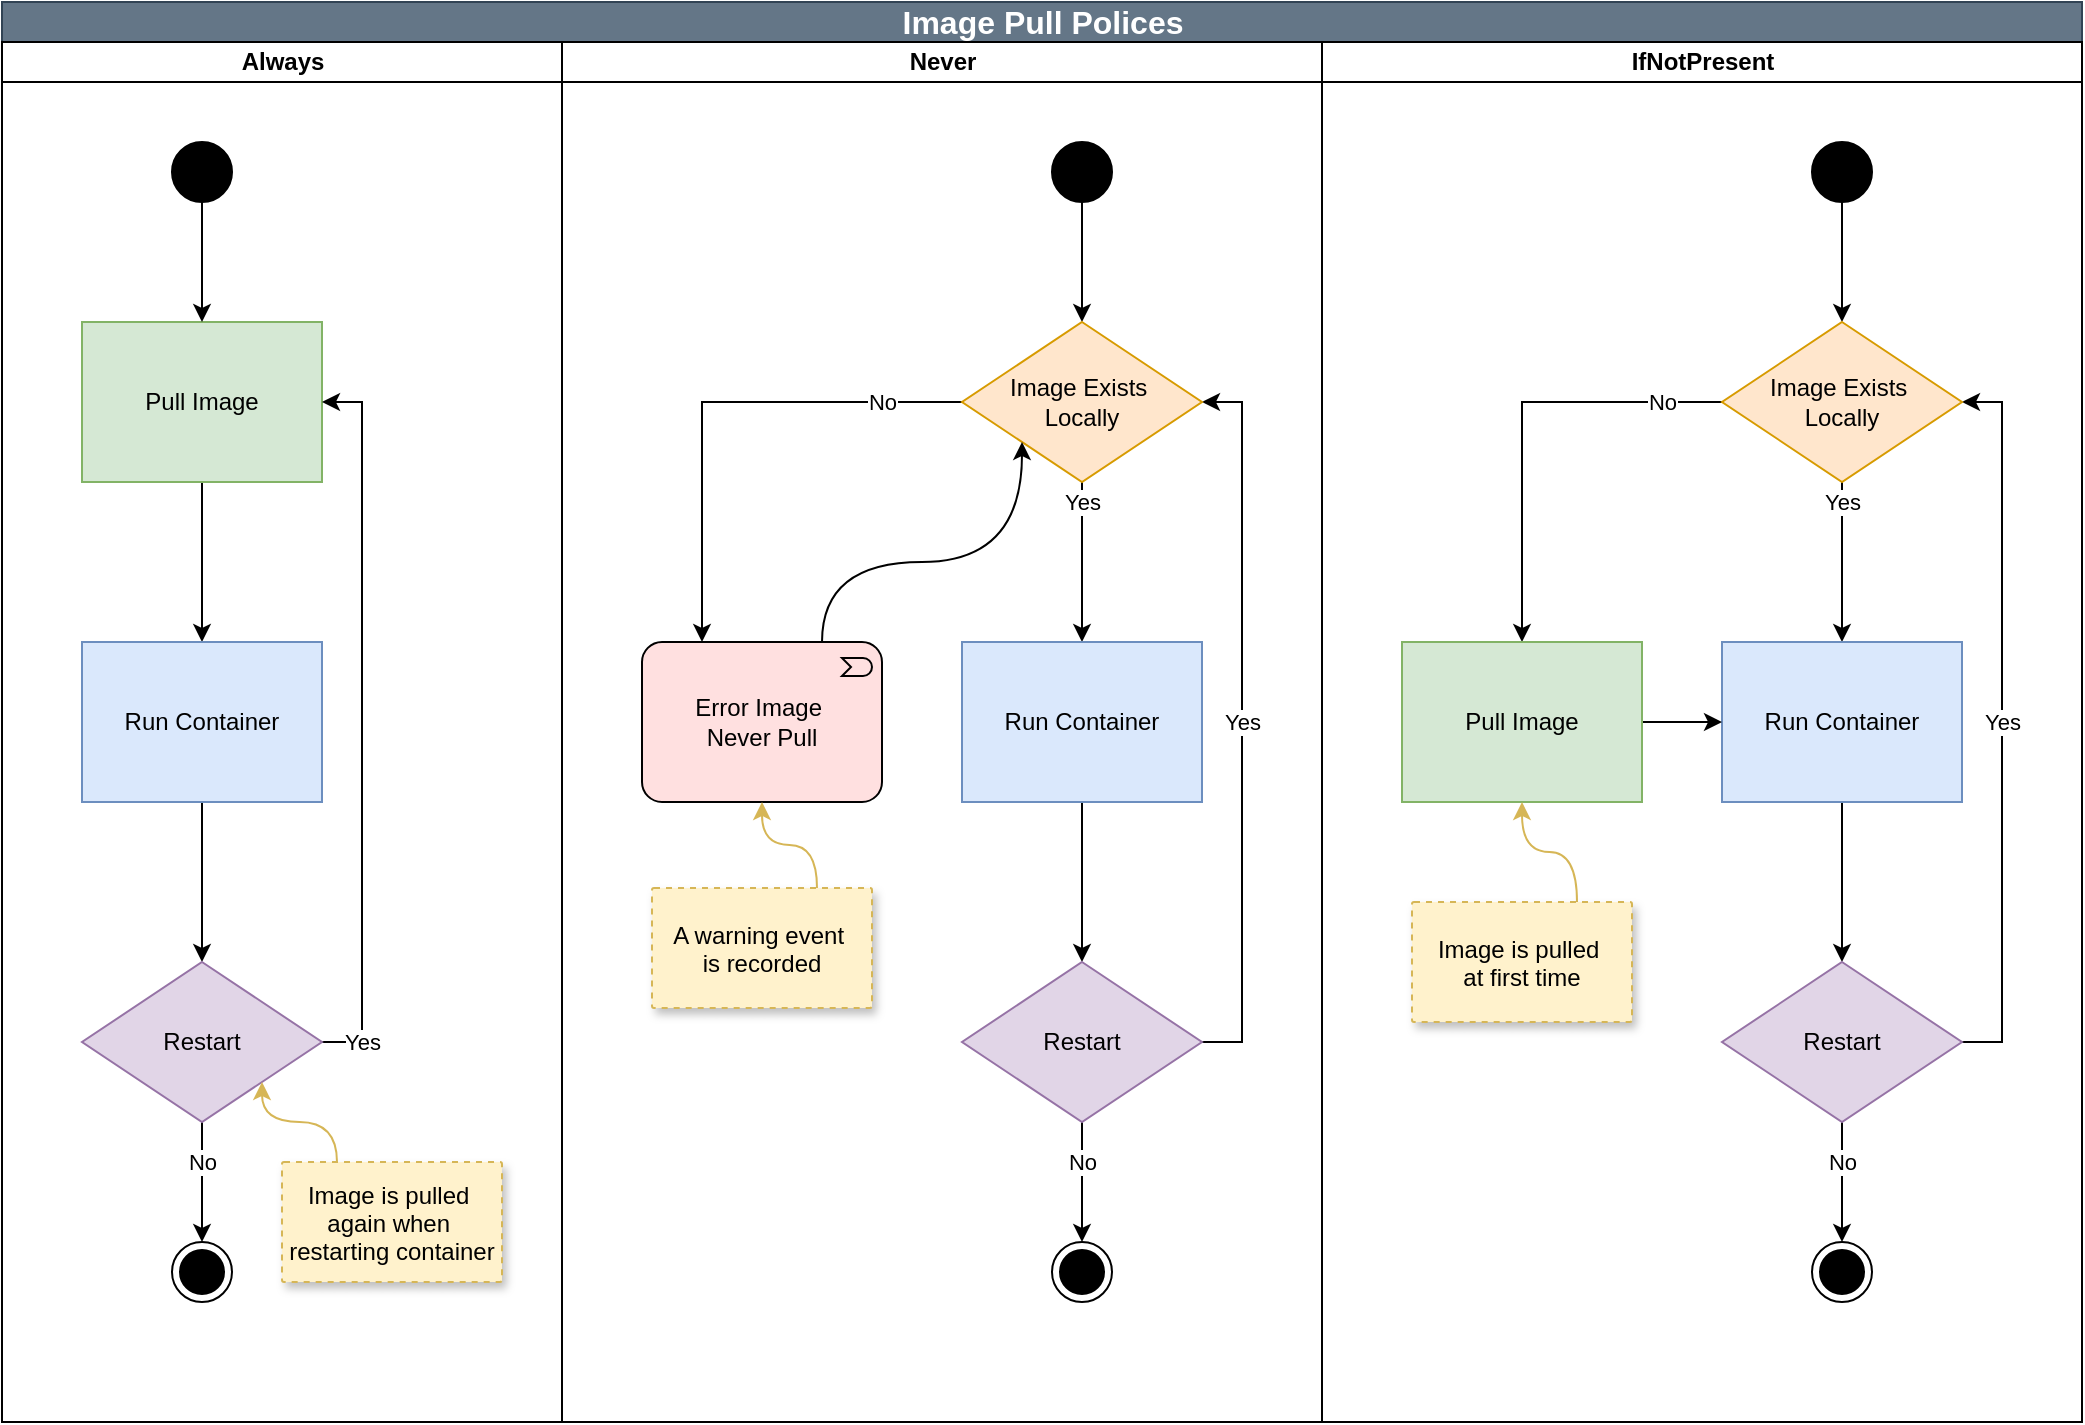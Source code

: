 <mxfile version="24.7.15" pages="2">
  <diagram name="Image Pull" id="XsPK9l1ibMwrTlhPn4SU">
    <mxGraphModel dx="1434" dy="738" grid="1" gridSize="10" guides="1" tooltips="1" connect="1" arrows="1" fold="1" page="1" pageScale="1" pageWidth="850" pageHeight="1100" math="0" shadow="0">
      <root>
        <mxCell id="0" />
        <mxCell id="1" parent="0" />
        <mxCell id="p3y90NvniDVgKJm5j4r2-11" value="Image Pull Polices" style="swimlane;childLayout=stackLayout;resizeParent=1;resizeParentMax=0;startSize=20;html=1;fontSize=16;fillColor=#647687;fontColor=#ffffff;strokeColor=#314354;" vertex="1" parent="1">
          <mxGeometry x="80" y="40" width="1040" height="710" as="geometry" />
        </mxCell>
        <mxCell id="p3y90NvniDVgKJm5j4r2-12" value="Always" style="swimlane;startSize=20;html=1;" vertex="1" parent="p3y90NvniDVgKJm5j4r2-11">
          <mxGeometry y="20" width="280" height="690" as="geometry" />
        </mxCell>
        <mxCell id="p3y90NvniDVgKJm5j4r2-3" value="" style="edgeStyle=orthogonalEdgeStyle;rounded=0;orthogonalLoop=1;jettySize=auto;html=1;" edge="1" parent="p3y90NvniDVgKJm5j4r2-12" source="p3y90NvniDVgKJm5j4r2-1" target="p3y90NvniDVgKJm5j4r2-2">
          <mxGeometry relative="1" as="geometry" />
        </mxCell>
        <mxCell id="p3y90NvniDVgKJm5j4r2-1" value="Pull Image" style="rounded=0;whiteSpace=wrap;html=1;fillColor=#d5e8d4;strokeColor=#82b366;" vertex="1" parent="p3y90NvniDVgKJm5j4r2-12">
          <mxGeometry x="40" y="140" width="120" height="80" as="geometry" />
        </mxCell>
        <mxCell id="p3y90NvniDVgKJm5j4r2-5" value="" style="edgeStyle=orthogonalEdgeStyle;rounded=0;orthogonalLoop=1;jettySize=auto;html=1;" edge="1" parent="p3y90NvniDVgKJm5j4r2-12" source="p3y90NvniDVgKJm5j4r2-2" target="p3y90NvniDVgKJm5j4r2-4">
          <mxGeometry relative="1" as="geometry" />
        </mxCell>
        <mxCell id="p3y90NvniDVgKJm5j4r2-2" value="Run Container" style="rounded=0;whiteSpace=wrap;html=1;fillColor=#dae8fc;strokeColor=#6c8ebf;" vertex="1" parent="p3y90NvniDVgKJm5j4r2-12">
          <mxGeometry x="40" y="300" width="120" height="80" as="geometry" />
        </mxCell>
        <mxCell id="p3y90NvniDVgKJm5j4r2-8" value="Yes" style="edgeStyle=orthogonalEdgeStyle;rounded=0;orthogonalLoop=1;jettySize=auto;html=1;exitX=1;exitY=0.5;exitDx=0;exitDy=0;entryX=1;entryY=0.5;entryDx=0;entryDy=0;" edge="1" parent="p3y90NvniDVgKJm5j4r2-12" source="p3y90NvniDVgKJm5j4r2-4" target="p3y90NvniDVgKJm5j4r2-1">
          <mxGeometry x="-0.889" relative="1" as="geometry">
            <mxPoint as="offset" />
          </mxGeometry>
        </mxCell>
        <mxCell id="p3y90NvniDVgKJm5j4r2-10" value="No" style="edgeStyle=orthogonalEdgeStyle;rounded=0;orthogonalLoop=1;jettySize=auto;html=1;exitX=0.5;exitY=1;exitDx=0;exitDy=0;" edge="1" parent="p3y90NvniDVgKJm5j4r2-12" source="p3y90NvniDVgKJm5j4r2-4" target="p3y90NvniDVgKJm5j4r2-9">
          <mxGeometry x="-0.333" relative="1" as="geometry">
            <mxPoint as="offset" />
          </mxGeometry>
        </mxCell>
        <mxCell id="p3y90NvniDVgKJm5j4r2-4" value="Restart" style="rhombus;whiteSpace=wrap;html=1;fillColor=#e1d5e7;strokeColor=#9673a6;rounded=0;" vertex="1" parent="p3y90NvniDVgKJm5j4r2-12">
          <mxGeometry x="40" y="460" width="120" height="80" as="geometry" />
        </mxCell>
        <mxCell id="p3y90NvniDVgKJm5j4r2-7" style="edgeStyle=orthogonalEdgeStyle;rounded=0;orthogonalLoop=1;jettySize=auto;html=1;" edge="1" parent="p3y90NvniDVgKJm5j4r2-12" source="p3y90NvniDVgKJm5j4r2-6" target="p3y90NvniDVgKJm5j4r2-1">
          <mxGeometry relative="1" as="geometry" />
        </mxCell>
        <mxCell id="p3y90NvniDVgKJm5j4r2-6" value="" style="ellipse;fillColor=strokeColor;html=1;" vertex="1" parent="p3y90NvniDVgKJm5j4r2-12">
          <mxGeometry x="85" y="50" width="30" height="30" as="geometry" />
        </mxCell>
        <mxCell id="p3y90NvniDVgKJm5j4r2-9" value="" style="ellipse;html=1;shape=endState;fillColor=strokeColor;" vertex="1" parent="p3y90NvniDVgKJm5j4r2-12">
          <mxGeometry x="85" y="600" width="30" height="30" as="geometry" />
        </mxCell>
        <mxCell id="p3y90NvniDVgKJm5j4r2-55" style="edgeStyle=orthogonalEdgeStyle;rounded=0;orthogonalLoop=1;jettySize=auto;html=1;exitX=0.25;exitY=0;exitDx=0;exitDy=0;entryX=1;entryY=1;entryDx=0;entryDy=0;curved=1;fillColor=#fff2cc;strokeColor=#d6b656;" edge="1" parent="p3y90NvniDVgKJm5j4r2-12" source="p3y90NvniDVgKJm5j4r2-51" target="p3y90NvniDVgKJm5j4r2-4">
          <mxGeometry relative="1" as="geometry" />
        </mxCell>
        <mxCell id="p3y90NvniDVgKJm5j4r2-51" value="Image is pulled &#xa;again when &#xa;restarting container" style="strokeColor=#d6b656;shadow=1;strokeWidth=1;rounded=1;absoluteArcSize=1;arcSize=2;fillColor=#fff2cc;dashed=1;" vertex="1" parent="p3y90NvniDVgKJm5j4r2-12">
          <mxGeometry x="140" y="560" width="110" height="60" as="geometry" />
        </mxCell>
        <mxCell id="p3y90NvniDVgKJm5j4r2-13" value="Never" style="swimlane;startSize=20;html=1;" vertex="1" parent="p3y90NvniDVgKJm5j4r2-11">
          <mxGeometry x="280" y="20" width="380" height="690" as="geometry" />
        </mxCell>
        <mxCell id="p3y90NvniDVgKJm5j4r2-15" value="Yes" style="edgeStyle=orthogonalEdgeStyle;rounded=0;orthogonalLoop=1;jettySize=auto;html=1;exitX=0.5;exitY=1;exitDx=0;exitDy=0;" edge="1" parent="p3y90NvniDVgKJm5j4r2-13" source="p3y90NvniDVgKJm5j4r2-25" target="p3y90NvniDVgKJm5j4r2-18">
          <mxGeometry x="-0.75" relative="1" as="geometry">
            <mxPoint x="260" y="220" as="sourcePoint" />
            <mxPoint as="offset" />
          </mxGeometry>
        </mxCell>
        <mxCell id="p3y90NvniDVgKJm5j4r2-17" value="" style="edgeStyle=orthogonalEdgeStyle;rounded=0;orthogonalLoop=1;jettySize=auto;html=1;" edge="1" parent="p3y90NvniDVgKJm5j4r2-13" source="p3y90NvniDVgKJm5j4r2-18" target="p3y90NvniDVgKJm5j4r2-21">
          <mxGeometry relative="1" as="geometry" />
        </mxCell>
        <mxCell id="p3y90NvniDVgKJm5j4r2-18" value="Run Container" style="rounded=0;whiteSpace=wrap;html=1;fillColor=#dae8fc;strokeColor=#6c8ebf;" vertex="1" parent="p3y90NvniDVgKJm5j4r2-13">
          <mxGeometry x="200" y="300" width="120" height="80" as="geometry" />
        </mxCell>
        <mxCell id="p3y90NvniDVgKJm5j4r2-19" value="Yes" style="edgeStyle=orthogonalEdgeStyle;rounded=0;orthogonalLoop=1;jettySize=auto;html=1;exitX=1;exitY=0.5;exitDx=0;exitDy=0;entryX=1;entryY=0.5;entryDx=0;entryDy=0;" edge="1" parent="p3y90NvniDVgKJm5j4r2-13" source="p3y90NvniDVgKJm5j4r2-21" target="p3y90NvniDVgKJm5j4r2-25">
          <mxGeometry relative="1" as="geometry">
            <mxPoint x="320" y="180" as="targetPoint" />
          </mxGeometry>
        </mxCell>
        <mxCell id="p3y90NvniDVgKJm5j4r2-20" value="No" style="edgeStyle=orthogonalEdgeStyle;rounded=0;orthogonalLoop=1;jettySize=auto;html=1;exitX=0.5;exitY=1;exitDx=0;exitDy=0;" edge="1" parent="p3y90NvniDVgKJm5j4r2-13" source="p3y90NvniDVgKJm5j4r2-21" target="p3y90NvniDVgKJm5j4r2-24">
          <mxGeometry x="-0.333" relative="1" as="geometry">
            <mxPoint as="offset" />
          </mxGeometry>
        </mxCell>
        <mxCell id="p3y90NvniDVgKJm5j4r2-21" value="Restart" style="rhombus;whiteSpace=wrap;html=1;fillColor=#e1d5e7;strokeColor=#9673a6;rounded=0;" vertex="1" parent="p3y90NvniDVgKJm5j4r2-13">
          <mxGeometry x="200" y="460" width="120" height="80" as="geometry" />
        </mxCell>
        <mxCell id="p3y90NvniDVgKJm5j4r2-26" value="" style="edgeStyle=orthogonalEdgeStyle;rounded=0;orthogonalLoop=1;jettySize=auto;html=1;" edge="1" parent="p3y90NvniDVgKJm5j4r2-13" source="p3y90NvniDVgKJm5j4r2-23" target="p3y90NvniDVgKJm5j4r2-25">
          <mxGeometry relative="1" as="geometry" />
        </mxCell>
        <mxCell id="p3y90NvniDVgKJm5j4r2-23" value="" style="ellipse;fillColor=strokeColor;html=1;" vertex="1" parent="p3y90NvniDVgKJm5j4r2-13">
          <mxGeometry x="245" y="50" width="30" height="30" as="geometry" />
        </mxCell>
        <mxCell id="p3y90NvniDVgKJm5j4r2-24" value="" style="ellipse;html=1;shape=endState;fillColor=strokeColor;" vertex="1" parent="p3y90NvniDVgKJm5j4r2-13">
          <mxGeometry x="245" y="600" width="30" height="30" as="geometry" />
        </mxCell>
        <mxCell id="p3y90NvniDVgKJm5j4r2-28" value="No" style="edgeStyle=orthogonalEdgeStyle;rounded=0;orthogonalLoop=1;jettySize=auto;html=1;exitX=0;exitY=0.5;exitDx=0;exitDy=0;entryX=0.25;entryY=0;entryDx=0;entryDy=0;entryPerimeter=0;" edge="1" parent="p3y90NvniDVgKJm5j4r2-13" source="p3y90NvniDVgKJm5j4r2-25" target="p3y90NvniDVgKJm5j4r2-47">
          <mxGeometry x="-0.68" relative="1" as="geometry">
            <mxPoint x="100" y="300" as="targetPoint" />
            <mxPoint as="offset" />
          </mxGeometry>
        </mxCell>
        <mxCell id="p3y90NvniDVgKJm5j4r2-25" value="Image Exists&amp;nbsp;&lt;br&gt;Locally" style="rhombus;whiteSpace=wrap;html=1;fillColor=#ffe6cc;strokeColor=#d79b00;" vertex="1" parent="p3y90NvniDVgKJm5j4r2-13">
          <mxGeometry x="200" y="140" width="120" height="80" as="geometry" />
        </mxCell>
        <mxCell id="p3y90NvniDVgKJm5j4r2-29" style="edgeStyle=orthogonalEdgeStyle;rounded=0;orthogonalLoop=1;jettySize=auto;html=1;exitX=0.75;exitY=0;exitDx=0;exitDy=0;entryX=0;entryY=1;entryDx=0;entryDy=0;exitPerimeter=0;curved=1;" edge="1" parent="p3y90NvniDVgKJm5j4r2-13" source="p3y90NvniDVgKJm5j4r2-47" target="p3y90NvniDVgKJm5j4r2-25">
          <mxGeometry relative="1" as="geometry">
            <mxPoint x="140" y="300" as="sourcePoint" />
            <mxPoint x="210" y="150" as="targetPoint" />
          </mxGeometry>
        </mxCell>
        <mxCell id="p3y90NvniDVgKJm5j4r2-47" value="Error Image&amp;nbsp;&lt;div&gt;Never Pull&lt;/div&gt;" style="html=1;outlineConnect=0;whiteSpace=wrap;fillColor=#FFE0E0;shape=mxgraph.archimate3.application;appType=event;archiType=rounded;" vertex="1" parent="p3y90NvniDVgKJm5j4r2-13">
          <mxGeometry x="40" y="300" width="120" height="80" as="geometry" />
        </mxCell>
        <mxCell id="p3y90NvniDVgKJm5j4r2-53" value="A warning event &#xa;is recorded" style="strokeColor=#d6b656;shadow=1;strokeWidth=1;rounded=1;absoluteArcSize=1;arcSize=2;fillColor=#fff2cc;dashed=1;" vertex="1" parent="p3y90NvniDVgKJm5j4r2-13">
          <mxGeometry x="45" y="423" width="110" height="60" as="geometry" />
        </mxCell>
        <mxCell id="p3y90NvniDVgKJm5j4r2-54" style="edgeStyle=orthogonalEdgeStyle;rounded=0;orthogonalLoop=1;jettySize=auto;html=1;exitX=0.75;exitY=0;exitDx=0;exitDy=0;entryX=0.5;entryY=1;entryDx=0;entryDy=0;entryPerimeter=0;curved=1;fillColor=#fff2cc;strokeColor=#d6b656;" edge="1" parent="p3y90NvniDVgKJm5j4r2-13" source="p3y90NvniDVgKJm5j4r2-53" target="p3y90NvniDVgKJm5j4r2-47">
          <mxGeometry relative="1" as="geometry" />
        </mxCell>
        <mxCell id="p3y90NvniDVgKJm5j4r2-14" value="IfNotPresent" style="swimlane;startSize=20;html=1;" vertex="1" parent="p3y90NvniDVgKJm5j4r2-11">
          <mxGeometry x="660" y="20" width="380" height="690" as="geometry" />
        </mxCell>
        <mxCell id="p3y90NvniDVgKJm5j4r2-31" value="Yes" style="edgeStyle=orthogonalEdgeStyle;rounded=0;orthogonalLoop=1;jettySize=auto;html=1;exitX=0.5;exitY=1;exitDx=0;exitDy=0;" edge="1" parent="p3y90NvniDVgKJm5j4r2-14" source="p3y90NvniDVgKJm5j4r2-41" target="p3y90NvniDVgKJm5j4r2-33">
          <mxGeometry x="-0.75" relative="1" as="geometry">
            <mxPoint x="260" y="220" as="sourcePoint" />
            <mxPoint as="offset" />
          </mxGeometry>
        </mxCell>
        <mxCell id="p3y90NvniDVgKJm5j4r2-32" value="" style="edgeStyle=orthogonalEdgeStyle;rounded=0;orthogonalLoop=1;jettySize=auto;html=1;" edge="1" parent="p3y90NvniDVgKJm5j4r2-14" source="p3y90NvniDVgKJm5j4r2-33" target="p3y90NvniDVgKJm5j4r2-36">
          <mxGeometry relative="1" as="geometry" />
        </mxCell>
        <mxCell id="p3y90NvniDVgKJm5j4r2-33" value="Run Container" style="rounded=0;whiteSpace=wrap;html=1;fillColor=#dae8fc;strokeColor=#6c8ebf;" vertex="1" parent="p3y90NvniDVgKJm5j4r2-14">
          <mxGeometry x="200" y="300" width="120" height="80" as="geometry" />
        </mxCell>
        <mxCell id="p3y90NvniDVgKJm5j4r2-34" value="Yes" style="edgeStyle=orthogonalEdgeStyle;rounded=0;orthogonalLoop=1;jettySize=auto;html=1;exitX=1;exitY=0.5;exitDx=0;exitDy=0;entryX=1;entryY=0.5;entryDx=0;entryDy=0;" edge="1" parent="p3y90NvniDVgKJm5j4r2-14" source="p3y90NvniDVgKJm5j4r2-36" target="p3y90NvniDVgKJm5j4r2-41">
          <mxGeometry relative="1" as="geometry">
            <mxPoint x="320" y="180" as="targetPoint" />
          </mxGeometry>
        </mxCell>
        <mxCell id="p3y90NvniDVgKJm5j4r2-35" value="No" style="edgeStyle=orthogonalEdgeStyle;rounded=0;orthogonalLoop=1;jettySize=auto;html=1;exitX=0.5;exitY=1;exitDx=0;exitDy=0;" edge="1" parent="p3y90NvniDVgKJm5j4r2-14" source="p3y90NvniDVgKJm5j4r2-36" target="p3y90NvniDVgKJm5j4r2-39">
          <mxGeometry x="-0.333" relative="1" as="geometry">
            <mxPoint as="offset" />
          </mxGeometry>
        </mxCell>
        <mxCell id="p3y90NvniDVgKJm5j4r2-36" value="Restart" style="rhombus;whiteSpace=wrap;html=1;fillColor=#e1d5e7;strokeColor=#9673a6;rounded=0;" vertex="1" parent="p3y90NvniDVgKJm5j4r2-14">
          <mxGeometry x="200" y="460" width="120" height="80" as="geometry" />
        </mxCell>
        <mxCell id="p3y90NvniDVgKJm5j4r2-37" value="" style="edgeStyle=orthogonalEdgeStyle;rounded=0;orthogonalLoop=1;jettySize=auto;html=1;" edge="1" parent="p3y90NvniDVgKJm5j4r2-14" source="p3y90NvniDVgKJm5j4r2-38" target="p3y90NvniDVgKJm5j4r2-41">
          <mxGeometry relative="1" as="geometry" />
        </mxCell>
        <mxCell id="p3y90NvniDVgKJm5j4r2-38" value="" style="ellipse;fillColor=strokeColor;html=1;" vertex="1" parent="p3y90NvniDVgKJm5j4r2-14">
          <mxGeometry x="245" y="50" width="30" height="30" as="geometry" />
        </mxCell>
        <mxCell id="p3y90NvniDVgKJm5j4r2-39" value="" style="ellipse;html=1;shape=endState;fillColor=strokeColor;" vertex="1" parent="p3y90NvniDVgKJm5j4r2-14">
          <mxGeometry x="245" y="600" width="30" height="30" as="geometry" />
        </mxCell>
        <mxCell id="p3y90NvniDVgKJm5j4r2-40" value="No" style="edgeStyle=orthogonalEdgeStyle;rounded=0;orthogonalLoop=1;jettySize=auto;html=1;exitX=0;exitY=0.5;exitDx=0;exitDy=0;entryX=0.5;entryY=0;entryDx=0;entryDy=0;" edge="1" parent="p3y90NvniDVgKJm5j4r2-14" source="p3y90NvniDVgKJm5j4r2-41" target="p3y90NvniDVgKJm5j4r2-44">
          <mxGeometry x="-0.727" relative="1" as="geometry">
            <mxPoint x="180" y="230" as="targetPoint" />
            <mxPoint as="offset" />
          </mxGeometry>
        </mxCell>
        <mxCell id="p3y90NvniDVgKJm5j4r2-41" value="Image Exists&amp;nbsp;&lt;br&gt;Locally" style="rhombus;whiteSpace=wrap;html=1;fillColor=#ffe6cc;strokeColor=#d79b00;" vertex="1" parent="p3y90NvniDVgKJm5j4r2-14">
          <mxGeometry x="200" y="140" width="120" height="80" as="geometry" />
        </mxCell>
        <mxCell id="p3y90NvniDVgKJm5j4r2-45" style="edgeStyle=orthogonalEdgeStyle;rounded=0;orthogonalLoop=1;jettySize=auto;html=1;exitX=1;exitY=0.5;exitDx=0;exitDy=0;entryX=0;entryY=0.5;entryDx=0;entryDy=0;" edge="1" parent="p3y90NvniDVgKJm5j4r2-14" source="p3y90NvniDVgKJm5j4r2-44" target="p3y90NvniDVgKJm5j4r2-33">
          <mxGeometry relative="1" as="geometry" />
        </mxCell>
        <mxCell id="p3y90NvniDVgKJm5j4r2-44" value="Pull Image" style="rounded=0;whiteSpace=wrap;html=1;fillColor=#d5e8d4;strokeColor=#82b366;" vertex="1" parent="p3y90NvniDVgKJm5j4r2-14">
          <mxGeometry x="40" y="300" width="120" height="80" as="geometry" />
        </mxCell>
        <mxCell id="p3y90NvniDVgKJm5j4r2-57" style="edgeStyle=orthogonalEdgeStyle;rounded=0;orthogonalLoop=1;jettySize=auto;html=1;exitX=0.75;exitY=0;exitDx=0;exitDy=0;entryX=0.5;entryY=1;entryDx=0;entryDy=0;fillColor=#fff2cc;strokeColor=#d6b656;curved=1;" edge="1" parent="p3y90NvniDVgKJm5j4r2-14" source="p3y90NvniDVgKJm5j4r2-56" target="p3y90NvniDVgKJm5j4r2-44">
          <mxGeometry relative="1" as="geometry" />
        </mxCell>
        <mxCell id="p3y90NvniDVgKJm5j4r2-56" value="Image is pulled &#xa;at first time" style="strokeColor=#d6b656;shadow=1;strokeWidth=1;rounded=1;absoluteArcSize=1;arcSize=2;fillColor=#fff2cc;dashed=1;" vertex="1" parent="p3y90NvniDVgKJm5j4r2-14">
          <mxGeometry x="45" y="430" width="110" height="60" as="geometry" />
        </mxCell>
      </root>
    </mxGraphModel>
  </diagram>
  <diagram id="gUZIiawp-6SgP2xlu3A3" name="Container Lifecycle">
    <mxGraphModel dx="1434" dy="738" grid="1" gridSize="10" guides="1" tooltips="1" connect="1" arrows="1" fold="1" page="1" pageScale="1" pageWidth="850" pageHeight="1100" math="0" shadow="0">
      <root>
        <mxCell id="0" />
        <mxCell id="1" parent="0" />
        <mxCell id="_vd9La9LvbJh89AsuJGw-7" value="" style="group;fillColor=#f5f5f5;fontColor=#333333;strokeColor=#666666;" vertex="1" connectable="0" parent="1">
          <mxGeometry x="80" y="40" width="400" height="160" as="geometry" />
        </mxCell>
        <mxCell id="HWAZJPDsp_thdUtju--v-1" value="" style="rounded=0;whiteSpace=wrap;html=1;fillColor=none;fontSize=13;labelPosition=center;verticalLabelPosition=middle;align=center;verticalAlign=middle;fontColor=#ffffff;strokeColor=#314354;" vertex="1" parent="_vd9La9LvbJh89AsuJGw-7">
          <mxGeometry width="400" height="160" as="geometry" />
        </mxCell>
        <mxCell id="HWAZJPDsp_thdUtju--v-3" value="Container" style="text;html=1;align=center;verticalAlign=middle;whiteSpace=wrap;rounded=0;fontSize=16;fontFamily=Verdana;" vertex="1" parent="_vd9La9LvbJh89AsuJGw-7">
          <mxGeometry x="10" y="1" width="80" height="30" as="geometry" />
        </mxCell>
        <mxCell id="htwccIwifF34uvCkEVE_-23" value="timeoutSexondes=2" style="html=1;points=[];perimeter=orthogonalPerimeter;labelPosition=center;verticalLabelPosition=bottom;align=center;verticalAlign=top;fillColor=#f5f5f5;fontColor=#333333;strokeColor=#666666;dashed=1;fontSize=10;" vertex="1" parent="1">
          <mxGeometry x="381" y="540" width="40" height="60" as="geometry" />
        </mxCell>
        <mxCell id="HWAZJPDsp_thdUtju--v-2" value="Main process in container" style="rounded=0;whiteSpace=wrap;html=1;fillColor=#f0a30a;fontColor=#000000;strokeColor=#BD7000;" vertex="1" parent="1">
          <mxGeometry x="90" y="80" width="380" height="40" as="geometry" />
        </mxCell>
        <mxCell id="HWAZJPDsp_thdUtju--v-4" value="postStart" style="rounded=0;whiteSpace=wrap;html=1;fillColor=#d5e8d4;strokeColor=#82b366;fontFamily=Verdana;" vertex="1" parent="1">
          <mxGeometry x="90" y="140" width="110" height="40" as="geometry" />
        </mxCell>
        <mxCell id="HWAZJPDsp_thdUtju--v-5" value="preStop" style="rounded=0;whiteSpace=wrap;html=1;fillColor=#f8cecc;strokeColor=#b85450;fontFamily=Verdana;" vertex="1" parent="1">
          <mxGeometry x="360" y="140" width="110" height="40" as="geometry" />
        </mxCell>
        <mxCell id="htwccIwifF34uvCkEVE_-2" style="edgeStyle=orthogonalEdgeStyle;rounded=0;orthogonalLoop=1;jettySize=auto;html=1;exitX=0.25;exitY=0;exitDx=0;exitDy=0;entryX=0;entryY=1;entryDx=0;entryDy=0;curved=1;fillColor=#fff2cc;strokeColor=#d6b656;" edge="1" parent="1" source="htwccIwifF34uvCkEVE_-1" target="HWAZJPDsp_thdUtju--v-4">
          <mxGeometry relative="1" as="geometry" />
        </mxCell>
        <mxCell id="htwccIwifF34uvCkEVE_-1" value="PostStart hook process is started at same time as main process" style="strokeColor=#d6b656;shadow=1;strokeWidth=1;rounded=1;absoluteArcSize=1;arcSize=2;fillColor=#fff2cc;dashed=1;whiteSpace=wrap;" vertex="1" parent="1">
          <mxGeometry x="80" y="240" width="140" height="60" as="geometry" />
        </mxCell>
        <mxCell id="htwccIwifF34uvCkEVE_-4" style="edgeStyle=orthogonalEdgeStyle;rounded=0;orthogonalLoop=1;jettySize=auto;html=1;exitX=0.25;exitY=0;exitDx=0;exitDy=0;entryX=0;entryY=1;entryDx=0;entryDy=0;curved=1;fillColor=#fff2cc;strokeColor=#d6b656;" edge="1" parent="1" source="htwccIwifF34uvCkEVE_-3" target="HWAZJPDsp_thdUtju--v-5">
          <mxGeometry relative="1" as="geometry" />
        </mxCell>
        <mxCell id="htwccIwifF34uvCkEVE_-3" value="PreStop hook process runs when container shutdown is initiated" style="strokeColor=#d6b656;shadow=1;strokeWidth=1;rounded=1;absoluteArcSize=1;arcSize=2;fillColor=#fff2cc;dashed=1;whiteSpace=wrap;" vertex="1" parent="1">
          <mxGeometry x="340" y="240" width="140" height="60" as="geometry" />
        </mxCell>
        <mxCell id="htwccIwifF34uvCkEVE_-8" value="" style="edgeStyle=orthogonalEdgeStyle;rounded=0;orthogonalLoop=1;jettySize=auto;html=1;dashed=1;labelPosition=center;verticalLabelPosition=bottom;align=center;verticalAlign=top;" edge="1" parent="1" source="htwccIwifF34uvCkEVE_-6" target="htwccIwifF34uvCkEVE_-7">
          <mxGeometry relative="1" as="geometry" />
        </mxCell>
        <mxCell id="htwccIwifF34uvCkEVE_-26" value="initDelaySeconds=10" style="edgeLabel;html=1;align=center;verticalAlign=middle;resizable=0;points=[];fontSize=10;" vertex="1" connectable="0" parent="htwccIwifF34uvCkEVE_-8">
          <mxGeometry x="-0.087" y="-1" relative="1" as="geometry">
            <mxPoint y="15" as="offset" />
          </mxGeometry>
        </mxCell>
        <mxCell id="htwccIwifF34uvCkEVE_-6" value="Container Started" style="html=1;points=[];perimeter=orthogonalPerimeter;fillColor=strokeColor;labelPosition=center;verticalLabelPosition=top;align=center;verticalAlign=bottom;" vertex="1" parent="1">
          <mxGeometry x="81" y="440" width="5" height="60" as="geometry" />
        </mxCell>
        <mxCell id="htwccIwifF34uvCkEVE_-10" value="" style="edgeStyle=orthogonalEdgeStyle;rounded=0;orthogonalLoop=1;jettySize=auto;html=1;dashed=1;fontSize=10;" edge="1" parent="1" source="htwccIwifF34uvCkEVE_-7" target="htwccIwifF34uvCkEVE_-9">
          <mxGeometry x="-0.111" y="-20" relative="1" as="geometry">
            <mxPoint as="offset" />
          </mxGeometry>
        </mxCell>
        <mxCell id="htwccIwifF34uvCkEVE_-29" value="periodSeconds=5" style="edgeLabel;html=1;align=center;verticalAlign=middle;resizable=0;points=[];fontSize=10;" vertex="1" connectable="0" parent="htwccIwifF34uvCkEVE_-10">
          <mxGeometry x="-0.067" y="3" relative="1" as="geometry">
            <mxPoint x="2" y="20" as="offset" />
          </mxGeometry>
        </mxCell>
        <mxCell id="htwccIwifF34uvCkEVE_-7" value="Probe Success" style="html=1;points=[];perimeter=orthogonalPerimeter;fillColor=#60a917;labelPosition=center;verticalLabelPosition=top;align=center;verticalAlign=bottom;strokeColor=#2D7600;fontColor=#000000;" vertex="1" parent="1">
          <mxGeometry x="281" y="440" width="10" height="60" as="geometry" />
        </mxCell>
        <mxCell id="htwccIwifF34uvCkEVE_-12" value="" style="edgeStyle=orthogonalEdgeStyle;rounded=0;orthogonalLoop=1;jettySize=auto;html=1;dashed=1;" edge="1" parent="1" source="htwccIwifF34uvCkEVE_-9" target="htwccIwifF34uvCkEVE_-11">
          <mxGeometry relative="1" as="geometry" />
        </mxCell>
        <mxCell id="htwccIwifF34uvCkEVE_-9" value="Probe Success" style="html=1;points=[];perimeter=orthogonalPerimeter;fillColor=#60a917;labelPosition=center;verticalLabelPosition=top;align=center;verticalAlign=bottom;strokeColor=#2D7600;fontColor=#000000;" vertex="1" parent="1">
          <mxGeometry x="381" y="440" width="10" height="60" as="geometry" />
        </mxCell>
        <mxCell id="htwccIwifF34uvCkEVE_-14" value="" style="edgeStyle=orthogonalEdgeStyle;rounded=0;orthogonalLoop=1;jettySize=auto;html=1;dashed=1;" edge="1" parent="1" source="htwccIwifF34uvCkEVE_-30" target="htwccIwifF34uvCkEVE_-13">
          <mxGeometry relative="1" as="geometry" />
        </mxCell>
        <mxCell id="htwccIwifF34uvCkEVE_-11" value="Probe Success" style="html=1;points=[];perimeter=orthogonalPerimeter;fillColor=#60a917;labelPosition=center;verticalLabelPosition=top;align=center;verticalAlign=bottom;strokeColor=#2D7600;fontColor=#000000;" vertex="1" parent="1">
          <mxGeometry x="481" y="440" width="10" height="60" as="geometry" />
        </mxCell>
        <mxCell id="htwccIwifF34uvCkEVE_-16" value="" style="edgeStyle=orthogonalEdgeStyle;rounded=0;orthogonalLoop=1;jettySize=auto;html=1;dashed=1;" edge="1" parent="1" source="htwccIwifF34uvCkEVE_-13" target="htwccIwifF34uvCkEVE_-15">
          <mxGeometry relative="1" as="geometry" />
        </mxCell>
        <mxCell id="htwccIwifF34uvCkEVE_-13" value="1st Probe Failure" style="html=1;points=[];perimeter=orthogonalPerimeter;fillColor=#e51400;labelPosition=center;verticalLabelPosition=top;align=center;verticalAlign=bottom;strokeColor=#B20000;fontColor=#000000;" vertex="1" parent="1">
          <mxGeometry x="601" y="440" width="10" height="60" as="geometry" />
        </mxCell>
        <mxCell id="htwccIwifF34uvCkEVE_-18" value="" style="edgeStyle=orthogonalEdgeStyle;rounded=0;orthogonalLoop=1;jettySize=auto;html=1;dashed=1;" edge="1" parent="1" source="htwccIwifF34uvCkEVE_-15" target="htwccIwifF34uvCkEVE_-17">
          <mxGeometry relative="1" as="geometry" />
        </mxCell>
        <mxCell id="htwccIwifF34uvCkEVE_-15" value="2nd Probe Failure" style="html=1;points=[];perimeter=orthogonalPerimeter;fillColor=#e51400;labelPosition=center;verticalLabelPosition=top;align=center;verticalAlign=bottom;strokeColor=#B20000;fontColor=#000000;" vertex="1" parent="1">
          <mxGeometry x="701" y="440" width="10" height="60" as="geometry" />
        </mxCell>
        <mxCell id="htwccIwifF34uvCkEVE_-20" value="" style="edgeStyle=orthogonalEdgeStyle;rounded=0;orthogonalLoop=1;jettySize=auto;html=1;entryX=0.33;entryY=0.5;entryDx=0;entryDy=0;entryPerimeter=0;dashed=1;" edge="1" parent="1" source="htwccIwifF34uvCkEVE_-17" target="htwccIwifF34uvCkEVE_-21">
          <mxGeometry relative="1" as="geometry">
            <mxPoint x="861" y="480" as="targetPoint" />
          </mxGeometry>
        </mxCell>
        <mxCell id="htwccIwifF34uvCkEVE_-17" value="3rd Probe Failure" style="html=1;points=[];perimeter=orthogonalPerimeter;fillColor=#e51400;labelPosition=center;verticalLabelPosition=top;align=center;verticalAlign=bottom;strokeColor=#B20000;fontColor=#000000;" vertex="1" parent="1">
          <mxGeometry x="801" y="440" width="10" height="60" as="geometry" />
        </mxCell>
        <mxCell id="htwccIwifF34uvCkEVE_-21" value="" style="verticalLabelPosition=bottom;verticalAlign=top;html=1;shape=mxgraph.basic.x;fillColor=#e51400;fontColor=#ffffff;strokeColor=#B20000;" vertex="1" parent="1">
          <mxGeometry x="851" y="460" width="20" height="20" as="geometry" />
        </mxCell>
        <mxCell id="htwccIwifF34uvCkEVE_-22" value="" style="html=1;points=[];perimeter=orthogonalPerimeter;fillColor=#60a917;labelPosition=center;verticalLabelPosition=top;align=center;verticalAlign=bottom;strokeColor=#2D7600;fontColor=#000000;" vertex="1" parent="1">
          <mxGeometry x="381" y="540" width="10" height="60" as="geometry" />
        </mxCell>
        <mxCell id="htwccIwifF34uvCkEVE_-34" value="" style="edgeStyle=orthogonalEdgeStyle;rounded=0;orthogonalLoop=1;jettySize=auto;html=1;dashed=1;" edge="1" parent="1" source="htwccIwifF34uvCkEVE_-11" target="htwccIwifF34uvCkEVE_-30">
          <mxGeometry relative="1" as="geometry">
            <mxPoint x="491" y="480" as="sourcePoint" />
            <mxPoint x="601" y="480" as="targetPoint" />
          </mxGeometry>
        </mxCell>
        <mxCell id="htwccIwifF34uvCkEVE_-30" value="" style="shape=image;html=1;verticalAlign=top;verticalLabelPosition=bottom;labelBackgroundColor=#ffffff;imageAspect=0;aspect=fixed;image=https://cdn2.iconfinder.com/data/icons/css-vol-2/24/math-equal-128.png;rotation=-90;" vertex="1" parent="1">
          <mxGeometry x="534" y="460" width="20" height="20" as="geometry" />
        </mxCell>
        <mxCell id="htwccIwifF34uvCkEVE_-35" value="" style="html=1;points=[];perimeter=orthogonalPerimeter;fillColor=none;labelPosition=center;verticalLabelPosition=top;align=center;verticalAlign=bottom;strokeColor=#666666;fontColor=#333333;dashed=1;" vertex="1" parent="1">
          <mxGeometry x="381" y="500" width="10" height="40" as="geometry" />
        </mxCell>
        <mxCell id="htwccIwifF34uvCkEVE_-36" value="failureThreshold=3" style="edgeStyle=orthogonalEdgeStyle;rounded=0;orthogonalLoop=1;jettySize=auto;html=1;entryX=0.5;entryY=0.983;entryDx=0;entryDy=0;entryPerimeter=0;exitX=0.45;exitY=0.986;exitDx=0;exitDy=0;exitPerimeter=0;dashed=1;fontSize=10;" edge="1" parent="1" source="htwccIwifF34uvCkEVE_-13" target="htwccIwifF34uvCkEVE_-17">
          <mxGeometry relative="1" as="geometry" />
        </mxCell>
        <mxCell id="htwccIwifF34uvCkEVE_-37" value="Execute the first probe 10 seconds after starting the container" style="strokeColor=#d6b656;shadow=1;strokeWidth=1;rounded=1;absoluteArcSize=1;arcSize=2;fillColor=#fff2cc;dashed=1;whiteSpace=wrap;" vertex="1" parent="1">
          <mxGeometry x="81" y="580" width="120" height="60" as="geometry" />
        </mxCell>
        <mxCell id="htwccIwifF34uvCkEVE_-38" style="edgeStyle=orthogonalEdgeStyle;rounded=0;orthogonalLoop=1;jettySize=auto;html=1;exitX=0.75;exitY=0;exitDx=0;exitDy=0;curved=1;fillColor=#fff2cc;strokeColor=#d6b656;" edge="1" parent="1" source="htwccIwifF34uvCkEVE_-37">
          <mxGeometry relative="1" as="geometry">
            <mxPoint x="281" y="500" as="targetPoint" />
          </mxGeometry>
        </mxCell>
        <mxCell id="htwccIwifF34uvCkEVE_-39" value="The probe is executed every 5 seconds" style="strokeColor=#d6b656;shadow=1;strokeWidth=1;rounded=1;absoluteArcSize=1;arcSize=2;fillColor=#fff2cc;dashed=1;whiteSpace=wrap;" vertex="1" parent="1">
          <mxGeometry x="241" y="580" width="100" height="60" as="geometry" />
        </mxCell>
        <mxCell id="htwccIwifF34uvCkEVE_-40" style="edgeStyle=orthogonalEdgeStyle;rounded=0;orthogonalLoop=1;jettySize=auto;html=1;exitX=0.75;exitY=0;exitDx=0;exitDy=0;entryX=0.1;entryY=1;entryDx=0;entryDy=0;entryPerimeter=0;curved=1;fillColor=#fff2cc;strokeColor=#d6b656;" edge="1" parent="1" source="htwccIwifF34uvCkEVE_-39" target="htwccIwifF34uvCkEVE_-9">
          <mxGeometry relative="1" as="geometry" />
        </mxCell>
        <mxCell id="htwccIwifF34uvCkEVE_-41" value="" style="verticalLabelPosition=bottom;verticalAlign=top;html=1;shape=mxgraph.basic.x;fillColor=#e51400;fontColor=#ffffff;strokeColor=#B20000;" vertex="1" parent="1">
          <mxGeometry x="461" y="560" width="20" height="20" as="geometry" />
        </mxCell>
        <mxCell id="htwccIwifF34uvCkEVE_-42" style="edgeStyle=orthogonalEdgeStyle;rounded=0;orthogonalLoop=1;jettySize=auto;html=1;entryX=0.33;entryY=0.5;entryDx=0;entryDy=0;entryPerimeter=0;dashed=1;" edge="1" parent="1" source="htwccIwifF34uvCkEVE_-23" target="htwccIwifF34uvCkEVE_-41">
          <mxGeometry relative="1" as="geometry" />
        </mxCell>
        <mxCell id="htwccIwifF34uvCkEVE_-43" value="If the probe fails 3 consecutive times, the container is restarted" style="strokeColor=#d6b656;shadow=1;strokeWidth=1;rounded=1;absoluteArcSize=1;arcSize=2;fillColor=#fff2cc;dashed=1;whiteSpace=wrap;" vertex="1" parent="1">
          <mxGeometry x="671" y="580" width="130" height="60" as="geometry" />
        </mxCell>
        <mxCell id="htwccIwifF34uvCkEVE_-44" style="edgeStyle=orthogonalEdgeStyle;rounded=0;orthogonalLoop=1;jettySize=auto;html=1;exitX=0.75;exitY=0;exitDx=0;exitDy=0;entryX=-0.1;entryY=0.983;entryDx=0;entryDy=0;entryPerimeter=0;curved=1;fillColor=#fff2cc;strokeColor=#d6b656;" edge="1" parent="1" source="htwccIwifF34uvCkEVE_-43" target="htwccIwifF34uvCkEVE_-17">
          <mxGeometry relative="1" as="geometry" />
        </mxCell>
        <mxCell id="htwccIwifF34uvCkEVE_-45" value="The probe execution should be completed in 2 seconds or it will be failed" style="strokeColor=#d6b656;shadow=1;strokeWidth=1;rounded=1;absoluteArcSize=1;arcSize=2;fillColor=#fff2cc;dashed=1;whiteSpace=wrap;" vertex="1" parent="1">
          <mxGeometry x="501" y="580" width="140" height="60" as="geometry" />
        </mxCell>
        <mxCell id="htwccIwifF34uvCkEVE_-46" style="edgeStyle=orthogonalEdgeStyle;rounded=0;orthogonalLoop=1;jettySize=auto;html=1;exitX=0;exitY=0.5;exitDx=0;exitDy=0;entryX=0.975;entryY=0.717;entryDx=0;entryDy=0;entryPerimeter=0;curved=1;fillColor=#fff2cc;strokeColor=#d6b656;" edge="1" parent="1" source="htwccIwifF34uvCkEVE_-45" target="htwccIwifF34uvCkEVE_-23">
          <mxGeometry relative="1" as="geometry" />
        </mxCell>
        <mxCell id="htwccIwifF34uvCkEVE_-47" value="" style="endArrow=none;html=1;rounded=0;" edge="1" parent="1">
          <mxGeometry width="50" height="50" relative="1" as="geometry">
            <mxPoint y="360" as="sourcePoint" />
            <mxPoint x="1120" y="360" as="targetPoint" />
          </mxGeometry>
        </mxCell>
        <mxCell id="_vd9La9LvbJh89AsuJGw-1" value="" style="endArrow=none;html=1;rounded=0;" edge="1" parent="1">
          <mxGeometry width="50" height="50" relative="1" as="geometry">
            <mxPoint y="680" as="sourcePoint" />
            <mxPoint x="1120" y="680" as="targetPoint" />
          </mxGeometry>
        </mxCell>
        <mxCell id="_vd9La9LvbJh89AsuJGw-8" value="" style="group" vertex="1" connectable="0" parent="1">
          <mxGeometry x="81" y="760" width="100" height="80" as="geometry" />
        </mxCell>
        <mxCell id="_vd9La9LvbJh89AsuJGw-9" value="" style="rounded=0;whiteSpace=wrap;html=1;fillColor=#f5f5f5;fontSize=13;labelPosition=center;verticalLabelPosition=middle;align=center;verticalAlign=middle;fontColor=#333333;strokeColor=#666666;" vertex="1" parent="_vd9La9LvbJh89AsuJGw-8">
          <mxGeometry width="100" height="80" as="geometry" />
        </mxCell>
        <mxCell id="_vd9La9LvbJh89AsuJGw-10" value="Container" style="text;html=1;align=center;verticalAlign=middle;whiteSpace=wrap;rounded=0;fontSize=13;fontFamily=Verdana;" vertex="1" parent="_vd9La9LvbJh89AsuJGw-8">
          <mxGeometry x="2.5" y="0.5" width="64.167" height="19.5" as="geometry" />
        </mxCell>
        <mxCell id="_vd9La9LvbJh89AsuJGw-11" value="Main&amp;nbsp;&lt;div style=&quot;font-size: 11px;&quot;&gt;process&lt;/div&gt;" style="rounded=0;whiteSpace=wrap;html=1;fillColor=#f0a30a;fontColor=#000000;strokeColor=#BD7000;fontSize=11;" vertex="1" parent="_vd9La9LvbJh89AsuJGw-8">
          <mxGeometry x="10" y="30" width="70" height="30" as="geometry" />
        </mxCell>
        <mxCell id="_vd9La9LvbJh89AsuJGw-12" value="" style="verticalLabelPosition=bottom;verticalAlign=top;html=1;shape=mxgraph.basic.x;fillColor=#e51400;fontColor=#ffffff;strokeColor=#B20000;" vertex="1" parent="_vd9La9LvbJh89AsuJGw-8">
          <mxGeometry x="76" y="40" width="10" height="10" as="geometry" />
        </mxCell>
        <mxCell id="_vd9La9LvbJh89AsuJGw-13" value="" style="group" vertex="1" connectable="0" parent="1">
          <mxGeometry x="191" y="760" width="100" height="80" as="geometry" />
        </mxCell>
        <mxCell id="_vd9La9LvbJh89AsuJGw-14" value="" style="rounded=0;whiteSpace=wrap;html=1;fillColor=#f5f5f5;fontSize=13;labelPosition=center;verticalLabelPosition=middle;align=center;verticalAlign=middle;fontColor=#333333;strokeColor=#666666;" vertex="1" parent="_vd9La9LvbJh89AsuJGw-13">
          <mxGeometry width="100" height="80" as="geometry" />
        </mxCell>
        <mxCell id="_vd9La9LvbJh89AsuJGw-15" value="NewContainer" style="text;html=1;align=center;verticalAlign=middle;whiteSpace=wrap;rounded=0;fontSize=13;fontFamily=Verdana;" vertex="1" parent="_vd9La9LvbJh89AsuJGw-13">
          <mxGeometry x="2.5" y="0.5" width="97.5" height="19.5" as="geometry" />
        </mxCell>
        <mxCell id="_vd9La9LvbJh89AsuJGw-16" value="Main&amp;nbsp;&lt;div style=&quot;font-size: 11px;&quot;&gt;process&lt;/div&gt;" style="rounded=0;whiteSpace=wrap;html=1;fillColor=#f0a30a;fontColor=#000000;strokeColor=#BD7000;fontSize=11;" vertex="1" parent="_vd9La9LvbJh89AsuJGw-13">
          <mxGeometry x="10" y="30" width="70" height="30" as="geometry" />
        </mxCell>
        <mxCell id="_vd9La9LvbJh89AsuJGw-17" value="" style="verticalLabelPosition=bottom;verticalAlign=top;html=1;shape=mxgraph.basic.x;fillColor=#e51400;fontColor=#ffffff;strokeColor=#B20000;" vertex="1" parent="_vd9La9LvbJh89AsuJGw-13">
          <mxGeometry x="76" y="40" width="10" height="10" as="geometry" />
        </mxCell>
        <mxCell id="_vd9La9LvbJh89AsuJGw-18" value="" style="group" vertex="1" connectable="0" parent="1">
          <mxGeometry x="331" y="760" width="100" height="80" as="geometry" />
        </mxCell>
        <mxCell id="_vd9La9LvbJh89AsuJGw-19" value="" style="rounded=0;whiteSpace=wrap;html=1;fillColor=#f5f5f5;fontSize=13;labelPosition=center;verticalLabelPosition=middle;align=center;verticalAlign=middle;fontColor=#333333;strokeColor=#666666;" vertex="1" parent="_vd9La9LvbJh89AsuJGw-18">
          <mxGeometry width="100" height="80" as="geometry" />
        </mxCell>
        <mxCell id="_vd9La9LvbJh89AsuJGw-20" value="NewContainer" style="text;html=1;align=center;verticalAlign=middle;whiteSpace=wrap;rounded=0;fontSize=13;fontFamily=Verdana;" vertex="1" parent="_vd9La9LvbJh89AsuJGw-18">
          <mxGeometry x="2.5" y="0.5" width="97.5" height="19.5" as="geometry" />
        </mxCell>
        <mxCell id="_vd9La9LvbJh89AsuJGw-21" value="Main&amp;nbsp;&lt;div style=&quot;font-size: 11px;&quot;&gt;process&lt;/div&gt;" style="rounded=0;whiteSpace=wrap;html=1;fillColor=#f0a30a;fontColor=#000000;strokeColor=#BD7000;fontSize=11;" vertex="1" parent="_vd9La9LvbJh89AsuJGw-18">
          <mxGeometry x="10" y="30" width="70" height="30" as="geometry" />
        </mxCell>
        <mxCell id="_vd9La9LvbJh89AsuJGw-22" value="" style="verticalLabelPosition=bottom;verticalAlign=top;html=1;shape=mxgraph.basic.x;fillColor=#e51400;fontColor=#ffffff;strokeColor=#B20000;" vertex="1" parent="_vd9La9LvbJh89AsuJGw-18">
          <mxGeometry x="76" y="40" width="10" height="10" as="geometry" />
        </mxCell>
        <mxCell id="_vd9La9LvbJh89AsuJGw-23" style="edgeStyle=orthogonalEdgeStyle;rounded=0;orthogonalLoop=1;jettySize=auto;html=1;exitX=1;exitY=0.5;exitDx=0;exitDy=0;entryX=0;entryY=0.5;entryDx=0;entryDy=0;fontSize=6;strokeWidth=1;endArrow=blockThin;endFill=1;dashed=1;" edge="1" parent="1" source="_vd9La9LvbJh89AsuJGw-9" target="_vd9La9LvbJh89AsuJGw-14">
          <mxGeometry relative="1" as="geometry" />
        </mxCell>
        <mxCell id="_vd9La9LvbJh89AsuJGw-24" value="10s" style="edgeStyle=orthogonalEdgeStyle;rounded=0;orthogonalLoop=1;jettySize=auto;html=1;exitX=1;exitY=0.5;exitDx=0;exitDy=0;entryX=0;entryY=0.5;entryDx=0;entryDy=0;dashed=1;" edge="1" parent="1" source="_vd9La9LvbJh89AsuJGw-14" target="_vd9La9LvbJh89AsuJGw-19">
          <mxGeometry y="-10" relative="1" as="geometry">
            <mxPoint as="offset" />
          </mxGeometry>
        </mxCell>
        <mxCell id="_vd9La9LvbJh89AsuJGw-25" value="" style="group" vertex="1" connectable="0" parent="1">
          <mxGeometry x="511" y="760" width="100" height="80" as="geometry" />
        </mxCell>
        <mxCell id="_vd9La9LvbJh89AsuJGw-26" value="" style="rounded=0;whiteSpace=wrap;html=1;fillColor=#f5f5f5;fontSize=13;labelPosition=center;verticalLabelPosition=middle;align=center;verticalAlign=middle;fontColor=#333333;strokeColor=#666666;" vertex="1" parent="_vd9La9LvbJh89AsuJGw-25">
          <mxGeometry width="100" height="80" as="geometry" />
        </mxCell>
        <mxCell id="_vd9La9LvbJh89AsuJGw-27" value="NewContainer" style="text;html=1;align=center;verticalAlign=middle;whiteSpace=wrap;rounded=0;fontSize=13;fontFamily=Verdana;" vertex="1" parent="_vd9La9LvbJh89AsuJGw-25">
          <mxGeometry x="2.5" y="0.5" width="97.5" height="19.5" as="geometry" />
        </mxCell>
        <mxCell id="_vd9La9LvbJh89AsuJGw-28" value="Main&amp;nbsp;&lt;div style=&quot;font-size: 11px;&quot;&gt;process&lt;/div&gt;" style="rounded=0;whiteSpace=wrap;html=1;fillColor=#f0a30a;fontColor=#000000;strokeColor=#BD7000;fontSize=11;" vertex="1" parent="_vd9La9LvbJh89AsuJGw-25">
          <mxGeometry x="10" y="30" width="70" height="30" as="geometry" />
        </mxCell>
        <mxCell id="_vd9La9LvbJh89AsuJGw-29" value="" style="verticalLabelPosition=bottom;verticalAlign=top;html=1;shape=mxgraph.basic.x;fillColor=#e51400;fontColor=#ffffff;strokeColor=#B20000;" vertex="1" parent="_vd9La9LvbJh89AsuJGw-25">
          <mxGeometry x="76" y="40" width="10" height="10" as="geometry" />
        </mxCell>
        <mxCell id="_vd9La9LvbJh89AsuJGw-30" value="" style="group" vertex="1" connectable="0" parent="1">
          <mxGeometry x="771" y="760" width="100" height="80" as="geometry" />
        </mxCell>
        <mxCell id="_vd9La9LvbJh89AsuJGw-31" value="" style="rounded=0;whiteSpace=wrap;html=1;fillColor=#f5f5f5;fontSize=13;labelPosition=center;verticalLabelPosition=middle;align=center;verticalAlign=middle;fontColor=#333333;strokeColor=#666666;" vertex="1" parent="_vd9La9LvbJh89AsuJGw-30">
          <mxGeometry width="100" height="80" as="geometry" />
        </mxCell>
        <mxCell id="_vd9La9LvbJh89AsuJGw-32" value="NewContainer" style="text;html=1;align=center;verticalAlign=middle;whiteSpace=wrap;rounded=0;fontSize=13;fontFamily=Verdana;" vertex="1" parent="_vd9La9LvbJh89AsuJGw-30">
          <mxGeometry x="2.5" y="0.5" width="97.5" height="19.5" as="geometry" />
        </mxCell>
        <mxCell id="_vd9La9LvbJh89AsuJGw-33" value="Main&amp;nbsp;&lt;div style=&quot;font-size: 11px;&quot;&gt;process&lt;/div&gt;" style="rounded=0;whiteSpace=wrap;html=1;fillColor=#f0a30a;fontColor=#000000;strokeColor=#BD7000;fontSize=11;" vertex="1" parent="_vd9La9LvbJh89AsuJGw-30">
          <mxGeometry x="10" y="30" width="70" height="30" as="geometry" />
        </mxCell>
        <mxCell id="_vd9La9LvbJh89AsuJGw-34" value="" style="verticalLabelPosition=bottom;verticalAlign=top;html=1;shape=mxgraph.basic.x;fillColor=#e51400;fontColor=#ffffff;strokeColor=#B20000;" vertex="1" parent="_vd9La9LvbJh89AsuJGw-30">
          <mxGeometry x="76" y="40" width="10" height="10" as="geometry" />
        </mxCell>
        <mxCell id="_vd9La9LvbJh89AsuJGw-35" value="20s" style="edgeStyle=orthogonalEdgeStyle;rounded=0;orthogonalLoop=1;jettySize=auto;html=1;exitX=1;exitY=0.5;exitDx=0;exitDy=0;entryX=0;entryY=0.5;entryDx=0;entryDy=0;dashed=1;" edge="1" parent="1" source="_vd9La9LvbJh89AsuJGw-19" target="_vd9La9LvbJh89AsuJGw-26">
          <mxGeometry y="-10" relative="1" as="geometry">
            <mxPoint as="offset" />
          </mxGeometry>
        </mxCell>
        <mxCell id="_vd9La9LvbJh89AsuJGw-36" value="40s" style="edgeStyle=orthogonalEdgeStyle;rounded=0;orthogonalLoop=1;jettySize=auto;html=1;exitX=1;exitY=0.5;exitDx=0;exitDy=0;entryX=0;entryY=0.5;entryDx=0;entryDy=0;dashed=1;" edge="1" parent="1" source="_vd9La9LvbJh89AsuJGw-26" target="_vd9La9LvbJh89AsuJGw-31">
          <mxGeometry y="-10" relative="1" as="geometry">
            <mxPoint as="offset" />
          </mxGeometry>
        </mxCell>
        <mxCell id="_vd9La9LvbJh89AsuJGw-38" style="edgeStyle=orthogonalEdgeStyle;rounded=0;orthogonalLoop=1;jettySize=auto;html=1;exitX=0.25;exitY=0;exitDx=0;exitDy=0;entryX=1;entryY=1;entryDx=0;entryDy=0;curved=1;fillColor=#fff2cc;strokeColor=#d6b656;" edge="1" parent="1" source="_vd9La9LvbJh89AsuJGw-37" target="_vd9La9LvbJh89AsuJGw-9">
          <mxGeometry relative="1" as="geometry" />
        </mxCell>
        <mxCell id="_vd9La9LvbJh89AsuJGw-37" value="The container is destroyed after the main process terminates" style="strokeColor=#d6b656;shadow=1;strokeWidth=1;rounded=1;absoluteArcSize=1;arcSize=2;fillColor=#fff2cc;dashed=1;whiteSpace=wrap;" vertex="1" parent="1">
          <mxGeometry x="81" y="880" width="110" height="60" as="geometry" />
        </mxCell>
        <mxCell id="_vd9La9LvbJh89AsuJGw-40" style="edgeStyle=orthogonalEdgeStyle;rounded=0;orthogonalLoop=1;jettySize=auto;html=1;exitX=0.25;exitY=0;exitDx=0;exitDy=0;entryX=0;entryY=1;entryDx=0;entryDy=0;curved=1;fillColor=#fff2cc;strokeColor=#d6b656;" edge="1" parent="1" source="_vd9La9LvbJh89AsuJGw-39" target="_vd9La9LvbJh89AsuJGw-14">
          <mxGeometry relative="1" as="geometry" />
        </mxCell>
        <mxCell id="_vd9La9LvbJh89AsuJGw-39" value="A new container is created to replace it immediately" style="strokeColor=#d6b656;shadow=1;strokeWidth=1;rounded=1;absoluteArcSize=1;arcSize=2;fillColor=#fff2cc;dashed=1;whiteSpace=wrap;" vertex="1" parent="1">
          <mxGeometry x="232" y="880" width="109" height="60" as="geometry" />
        </mxCell>
        <mxCell id="_vd9La9LvbJh89AsuJGw-42" style="edgeStyle=orthogonalEdgeStyle;rounded=0;orthogonalLoop=1;jettySize=auto;html=1;exitX=0.5;exitY=0;exitDx=0;exitDy=0;entryX=0;entryY=1;entryDx=0;entryDy=0;fillColor=#fff2cc;strokeColor=#d6b656;curved=1;" edge="1" parent="1" source="_vd9La9LvbJh89AsuJGw-41" target="_vd9La9LvbJh89AsuJGw-19">
          <mxGeometry relative="1" as="geometry" />
        </mxCell>
        <mxCell id="_vd9La9LvbJh89AsuJGw-43" style="edgeStyle=orthogonalEdgeStyle;rounded=0;orthogonalLoop=1;jettySize=auto;html=1;exitX=0.5;exitY=0;exitDx=0;exitDy=0;entryX=0;entryY=1;entryDx=0;entryDy=0;curved=1;fillColor=#fff2cc;strokeColor=#d6b656;" edge="1" parent="1" source="_vd9La9LvbJh89AsuJGw-41" target="_vd9La9LvbJh89AsuJGw-26">
          <mxGeometry relative="1" as="geometry" />
        </mxCell>
        <mxCell id="_vd9La9LvbJh89AsuJGw-44" style="edgeStyle=orthogonalEdgeStyle;rounded=0;orthogonalLoop=1;jettySize=auto;html=1;exitX=0.5;exitY=0;exitDx=0;exitDy=0;entryX=0;entryY=1;entryDx=0;entryDy=0;curved=1;fillColor=#fff2cc;strokeColor=#d6b656;" edge="1" parent="1" source="_vd9La9LvbJh89AsuJGw-41" target="_vd9La9LvbJh89AsuJGw-31">
          <mxGeometry relative="1" as="geometry" />
        </mxCell>
        <mxCell id="_vd9La9LvbJh89AsuJGw-41" value="If the container crashes continuously, the delay before a new container is created then increases exponentially, but the upper limit is 5 minutes" style="strokeColor=#d6b656;shadow=1;strokeWidth=1;rounded=1;absoluteArcSize=1;arcSize=2;fillColor=#fff2cc;dashed=1;whiteSpace=wrap;" vertex="1" parent="1">
          <mxGeometry x="392" y="880" width="219" height="60" as="geometry" />
        </mxCell>
        <mxCell id="_vd9La9LvbJh89AsuJGw-45" value="Container Backoff" style="text;html=1;align=center;verticalAlign=middle;whiteSpace=wrap;rounded=0;fontSize=16;fontFamily=Verdana;" vertex="1" parent="1">
          <mxGeometry x="40" y="700" width="160" height="30" as="geometry" />
        </mxCell>
        <mxCell id="_vd9La9LvbJh89AsuJGw-46" value="Container liveness probe" style="text;html=1;align=center;verticalAlign=middle;whiteSpace=wrap;rounded=0;fontSize=16;fontFamily=Verdana;" vertex="1" parent="1">
          <mxGeometry x="20" y="370" width="250" height="30" as="geometry" />
        </mxCell>
      </root>
    </mxGraphModel>
  </diagram>
</mxfile>
